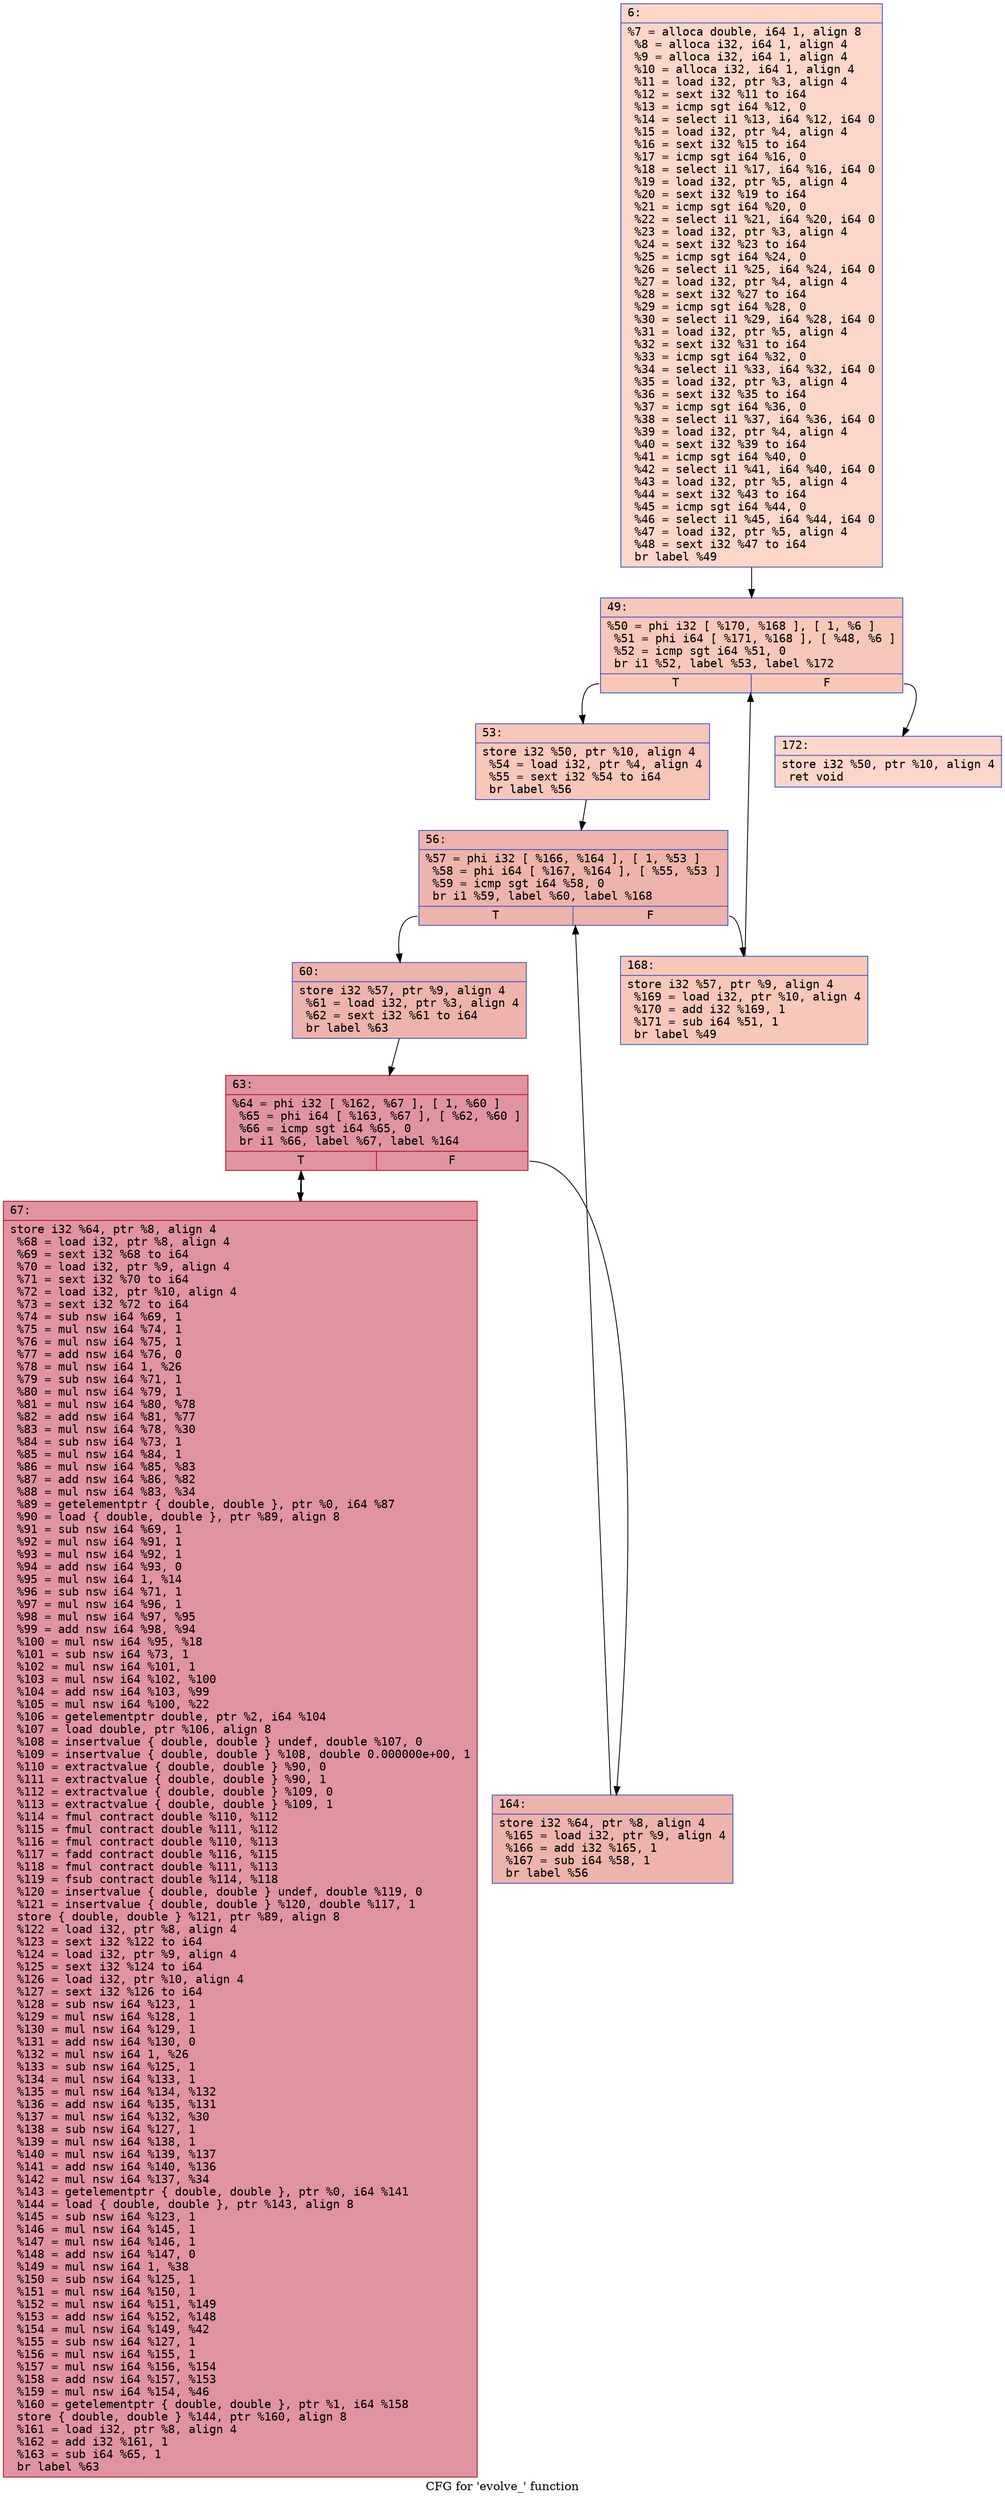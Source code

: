 digraph "CFG for 'evolve_' function" {
	label="CFG for 'evolve_' function";

	Node0x55cdf5d12240 [shape=record,color="#3d50c3ff", style=filled, fillcolor="#f6a38570" fontname="Courier",label="{6:\l|  %7 = alloca double, i64 1, align 8\l  %8 = alloca i32, i64 1, align 4\l  %9 = alloca i32, i64 1, align 4\l  %10 = alloca i32, i64 1, align 4\l  %11 = load i32, ptr %3, align 4\l  %12 = sext i32 %11 to i64\l  %13 = icmp sgt i64 %12, 0\l  %14 = select i1 %13, i64 %12, i64 0\l  %15 = load i32, ptr %4, align 4\l  %16 = sext i32 %15 to i64\l  %17 = icmp sgt i64 %16, 0\l  %18 = select i1 %17, i64 %16, i64 0\l  %19 = load i32, ptr %5, align 4\l  %20 = sext i32 %19 to i64\l  %21 = icmp sgt i64 %20, 0\l  %22 = select i1 %21, i64 %20, i64 0\l  %23 = load i32, ptr %3, align 4\l  %24 = sext i32 %23 to i64\l  %25 = icmp sgt i64 %24, 0\l  %26 = select i1 %25, i64 %24, i64 0\l  %27 = load i32, ptr %4, align 4\l  %28 = sext i32 %27 to i64\l  %29 = icmp sgt i64 %28, 0\l  %30 = select i1 %29, i64 %28, i64 0\l  %31 = load i32, ptr %5, align 4\l  %32 = sext i32 %31 to i64\l  %33 = icmp sgt i64 %32, 0\l  %34 = select i1 %33, i64 %32, i64 0\l  %35 = load i32, ptr %3, align 4\l  %36 = sext i32 %35 to i64\l  %37 = icmp sgt i64 %36, 0\l  %38 = select i1 %37, i64 %36, i64 0\l  %39 = load i32, ptr %4, align 4\l  %40 = sext i32 %39 to i64\l  %41 = icmp sgt i64 %40, 0\l  %42 = select i1 %41, i64 %40, i64 0\l  %43 = load i32, ptr %5, align 4\l  %44 = sext i32 %43 to i64\l  %45 = icmp sgt i64 %44, 0\l  %46 = select i1 %45, i64 %44, i64 0\l  %47 = load i32, ptr %5, align 4\l  %48 = sext i32 %47 to i64\l  br label %49\l}"];
	Node0x55cdf5d12240 -> Node0x55cdf5d13e10[tooltip="6 -> 49\nProbability 100.00%" ];
	Node0x55cdf5d13e10 [shape=record,color="#3d50c3ff", style=filled, fillcolor="#ec7f6370" fontname="Courier",label="{49:\l|  %50 = phi i32 [ %170, %168 ], [ 1, %6 ]\l  %51 = phi i64 [ %171, %168 ], [ %48, %6 ]\l  %52 = icmp sgt i64 %51, 0\l  br i1 %52, label %53, label %172\l|{<s0>T|<s1>F}}"];
	Node0x55cdf5d13e10:s0 -> Node0x55cdf5d140d0[tooltip="49 -> 53\nProbability 96.88%" ];
	Node0x55cdf5d13e10:s1 -> Node0x55cdf5d14160[tooltip="49 -> 172\nProbability 3.12%" ];
	Node0x55cdf5d140d0 [shape=record,color="#3d50c3ff", style=filled, fillcolor="#ec7f6370" fontname="Courier",label="{53:\l|  store i32 %50, ptr %10, align 4\l  %54 = load i32, ptr %4, align 4\l  %55 = sext i32 %54 to i64\l  br label %56\l}"];
	Node0x55cdf5d140d0 -> Node0x55cdf5d14ec0[tooltip="53 -> 56\nProbability 100.00%" ];
	Node0x55cdf5d14ec0 [shape=record,color="#3d50c3ff", style=filled, fillcolor="#d6524470" fontname="Courier",label="{56:\l|  %57 = phi i32 [ %166, %164 ], [ 1, %53 ]\l  %58 = phi i64 [ %167, %164 ], [ %55, %53 ]\l  %59 = icmp sgt i64 %58, 0\l  br i1 %59, label %60, label %168\l|{<s0>T|<s1>F}}"];
	Node0x55cdf5d14ec0:s0 -> Node0x55cdf5d15290[tooltip="56 -> 60\nProbability 96.88%" ];
	Node0x55cdf5d14ec0:s1 -> Node0x55cdf5d13ed0[tooltip="56 -> 168\nProbability 3.12%" ];
	Node0x55cdf5d15290 [shape=record,color="#3d50c3ff", style=filled, fillcolor="#d6524470" fontname="Courier",label="{60:\l|  store i32 %57, ptr %9, align 4\l  %61 = load i32, ptr %3, align 4\l  %62 = sext i32 %61 to i64\l  br label %63\l}"];
	Node0x55cdf5d15290 -> Node0x55cdf5d15560[tooltip="60 -> 63\nProbability 100.00%" ];
	Node0x55cdf5d15560 [shape=record,color="#b70d28ff", style=filled, fillcolor="#b70d2870" fontname="Courier",label="{63:\l|  %64 = phi i32 [ %162, %67 ], [ 1, %60 ]\l  %65 = phi i64 [ %163, %67 ], [ %62, %60 ]\l  %66 = icmp sgt i64 %65, 0\l  br i1 %66, label %67, label %164\l|{<s0>T|<s1>F}}"];
	Node0x55cdf5d15560:s0 -> Node0x55cdf5d15650[tooltip="63 -> 67\nProbability 96.88%" ];
	Node0x55cdf5d15560:s1 -> Node0x55cdf5d14f80[tooltip="63 -> 164\nProbability 3.12%" ];
	Node0x55cdf5d15650 [shape=record,color="#b70d28ff", style=filled, fillcolor="#b70d2870" fontname="Courier",label="{67:\l|  store i32 %64, ptr %8, align 4\l  %68 = load i32, ptr %8, align 4\l  %69 = sext i32 %68 to i64\l  %70 = load i32, ptr %9, align 4\l  %71 = sext i32 %70 to i64\l  %72 = load i32, ptr %10, align 4\l  %73 = sext i32 %72 to i64\l  %74 = sub nsw i64 %69, 1\l  %75 = mul nsw i64 %74, 1\l  %76 = mul nsw i64 %75, 1\l  %77 = add nsw i64 %76, 0\l  %78 = mul nsw i64 1, %26\l  %79 = sub nsw i64 %71, 1\l  %80 = mul nsw i64 %79, 1\l  %81 = mul nsw i64 %80, %78\l  %82 = add nsw i64 %81, %77\l  %83 = mul nsw i64 %78, %30\l  %84 = sub nsw i64 %73, 1\l  %85 = mul nsw i64 %84, 1\l  %86 = mul nsw i64 %85, %83\l  %87 = add nsw i64 %86, %82\l  %88 = mul nsw i64 %83, %34\l  %89 = getelementptr \{ double, double \}, ptr %0, i64 %87\l  %90 = load \{ double, double \}, ptr %89, align 8\l  %91 = sub nsw i64 %69, 1\l  %92 = mul nsw i64 %91, 1\l  %93 = mul nsw i64 %92, 1\l  %94 = add nsw i64 %93, 0\l  %95 = mul nsw i64 1, %14\l  %96 = sub nsw i64 %71, 1\l  %97 = mul nsw i64 %96, 1\l  %98 = mul nsw i64 %97, %95\l  %99 = add nsw i64 %98, %94\l  %100 = mul nsw i64 %95, %18\l  %101 = sub nsw i64 %73, 1\l  %102 = mul nsw i64 %101, 1\l  %103 = mul nsw i64 %102, %100\l  %104 = add nsw i64 %103, %99\l  %105 = mul nsw i64 %100, %22\l  %106 = getelementptr double, ptr %2, i64 %104\l  %107 = load double, ptr %106, align 8\l  %108 = insertvalue \{ double, double \} undef, double %107, 0\l  %109 = insertvalue \{ double, double \} %108, double 0.000000e+00, 1\l  %110 = extractvalue \{ double, double \} %90, 0\l  %111 = extractvalue \{ double, double \} %90, 1\l  %112 = extractvalue \{ double, double \} %109, 0\l  %113 = extractvalue \{ double, double \} %109, 1\l  %114 = fmul contract double %110, %112\l  %115 = fmul contract double %111, %112\l  %116 = fmul contract double %110, %113\l  %117 = fadd contract double %116, %115\l  %118 = fmul contract double %111, %113\l  %119 = fsub contract double %114, %118\l  %120 = insertvalue \{ double, double \} undef, double %119, 0\l  %121 = insertvalue \{ double, double \} %120, double %117, 1\l  store \{ double, double \} %121, ptr %89, align 8\l  %122 = load i32, ptr %8, align 4\l  %123 = sext i32 %122 to i64\l  %124 = load i32, ptr %9, align 4\l  %125 = sext i32 %124 to i64\l  %126 = load i32, ptr %10, align 4\l  %127 = sext i32 %126 to i64\l  %128 = sub nsw i64 %123, 1\l  %129 = mul nsw i64 %128, 1\l  %130 = mul nsw i64 %129, 1\l  %131 = add nsw i64 %130, 0\l  %132 = mul nsw i64 1, %26\l  %133 = sub nsw i64 %125, 1\l  %134 = mul nsw i64 %133, 1\l  %135 = mul nsw i64 %134, %132\l  %136 = add nsw i64 %135, %131\l  %137 = mul nsw i64 %132, %30\l  %138 = sub nsw i64 %127, 1\l  %139 = mul nsw i64 %138, 1\l  %140 = mul nsw i64 %139, %137\l  %141 = add nsw i64 %140, %136\l  %142 = mul nsw i64 %137, %34\l  %143 = getelementptr \{ double, double \}, ptr %0, i64 %141\l  %144 = load \{ double, double \}, ptr %143, align 8\l  %145 = sub nsw i64 %123, 1\l  %146 = mul nsw i64 %145, 1\l  %147 = mul nsw i64 %146, 1\l  %148 = add nsw i64 %147, 0\l  %149 = mul nsw i64 1, %38\l  %150 = sub nsw i64 %125, 1\l  %151 = mul nsw i64 %150, 1\l  %152 = mul nsw i64 %151, %149\l  %153 = add nsw i64 %152, %148\l  %154 = mul nsw i64 %149, %42\l  %155 = sub nsw i64 %127, 1\l  %156 = mul nsw i64 %155, 1\l  %157 = mul nsw i64 %156, %154\l  %158 = add nsw i64 %157, %153\l  %159 = mul nsw i64 %154, %46\l  %160 = getelementptr \{ double, double \}, ptr %1, i64 %158\l  store \{ double, double \} %144, ptr %160, align 8\l  %161 = load i32, ptr %8, align 4\l  %162 = add i32 %161, 1\l  %163 = sub i64 %65, 1\l  br label %63\l}"];
	Node0x55cdf5d15650 -> Node0x55cdf5d15560[tooltip="67 -> 63\nProbability 100.00%" ];
	Node0x55cdf5d14f80 [shape=record,color="#3d50c3ff", style=filled, fillcolor="#d6524470" fontname="Courier",label="{164:\l|  store i32 %64, ptr %8, align 4\l  %165 = load i32, ptr %9, align 4\l  %166 = add i32 %165, 1\l  %167 = sub i64 %58, 1\l  br label %56\l}"];
	Node0x55cdf5d14f80 -> Node0x55cdf5d14ec0[tooltip="164 -> 56\nProbability 100.00%" ];
	Node0x55cdf5d13ed0 [shape=record,color="#3d50c3ff", style=filled, fillcolor="#ec7f6370" fontname="Courier",label="{168:\l|  store i32 %57, ptr %9, align 4\l  %169 = load i32, ptr %10, align 4\l  %170 = add i32 %169, 1\l  %171 = sub i64 %51, 1\l  br label %49\l}"];
	Node0x55cdf5d13ed0 -> Node0x55cdf5d13e10[tooltip="168 -> 49\nProbability 100.00%" ];
	Node0x55cdf5d14160 [shape=record,color="#3d50c3ff", style=filled, fillcolor="#f6a38570" fontname="Courier",label="{172:\l|  store i32 %50, ptr %10, align 4\l  ret void\l}"];
}
